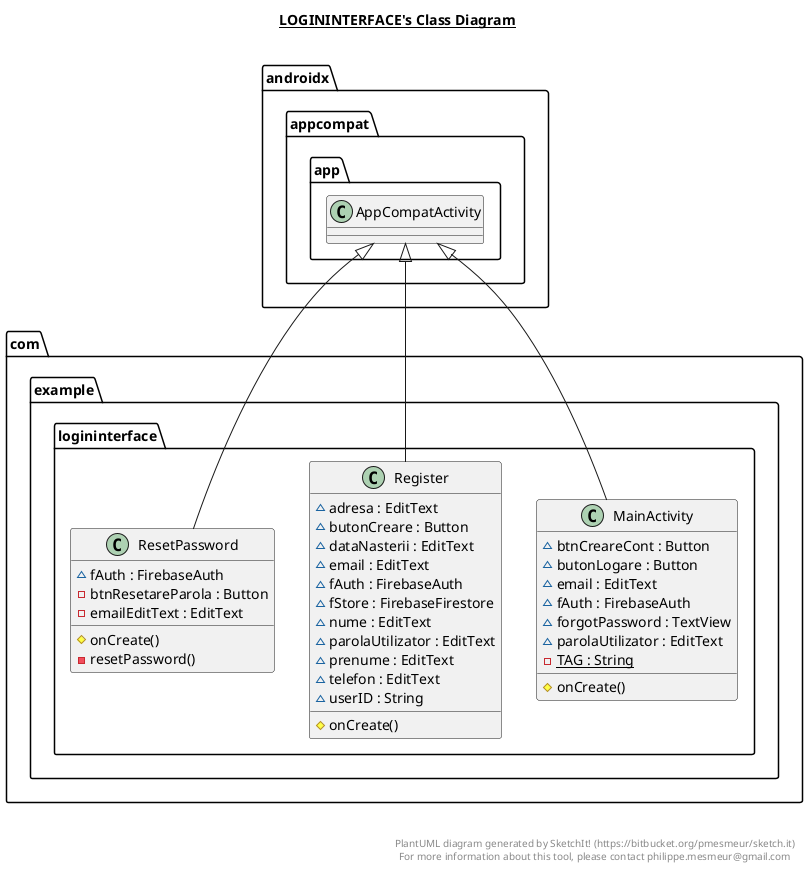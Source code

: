 @startuml

title __LOGININTERFACE's Class Diagram__\n

  namespace com.example {
    namespace logininterface {
      class com.example.logininterface.MainActivity {
          ~ btnCreareCont : Button
          ~ butonLogare : Button
          ~ email : EditText
          ~ fAuth : FirebaseAuth
          ~ forgotPassword : TextView
          ~ parolaUtilizator : EditText
          {static} - TAG : String
          # onCreate()
      }
    }
  }
  

  namespace com.example {
    namespace logininterface {
      class com.example.logininterface.Register {
          ~ adresa : EditText
          ~ butonCreare : Button
          ~ dataNasterii : EditText
          ~ email : EditText
          ~ fAuth : FirebaseAuth
          ~ fStore : FirebaseFirestore
          ~ nume : EditText
          ~ parolaUtilizator : EditText
          ~ prenume : EditText
          ~ telefon : EditText
          ~ userID : String
          # onCreate()
      }
    }
  }
  

  namespace com.example {
    namespace logininterface {
      class com.example.logininterface.ResetPassword {
          ~ fAuth : FirebaseAuth
          - btnResetareParola : Button
          - emailEditText : EditText
          # onCreate()
          - resetPassword()
      }
    }
  }
  

  com.example.logininterface.MainActivity -up-|> androidx.appcompat.app.AppCompatActivity
  com.example.logininterface.Register -up-|> androidx.appcompat.app.AppCompatActivity
  com.example.logininterface.ResetPassword -up-|> androidx.appcompat.app.AppCompatActivity


right footer


PlantUML diagram generated by SketchIt! (https://bitbucket.org/pmesmeur/sketch.it)
For more information about this tool, please contact philippe.mesmeur@gmail.com
endfooter

@enduml
